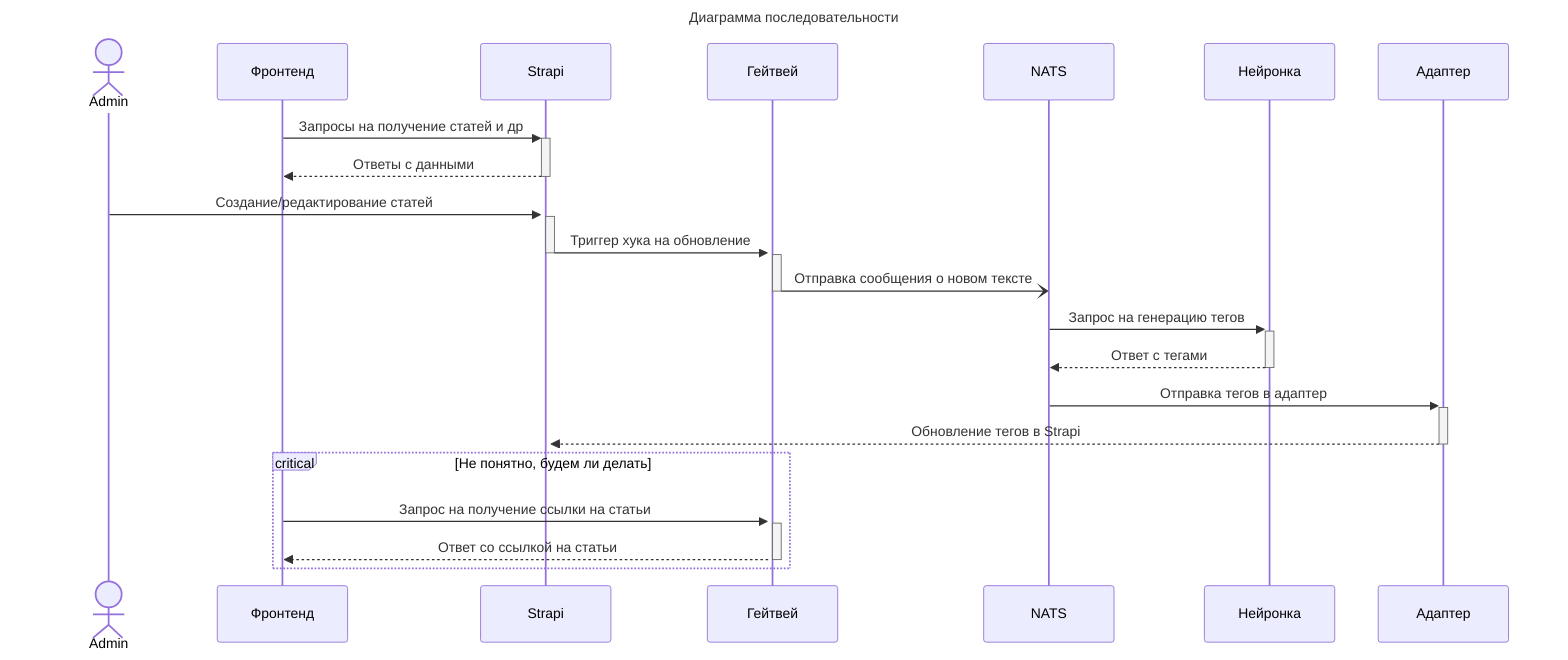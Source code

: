 ---
title: Диаграмма последовательности
---
sequenceDiagram
    actor Admin
    participant Frontend as Фронтенд
    participant Strapi as Strapi
    participant Gateway as Гейтвей
    participant Broker as NATS
    participant AI as Нейронка
    participant Adapter as Адаптер

    Frontend->>+Strapi: Запросы на получение статей и др
    Strapi-->>-Frontend: Ответы с данными

    Admin->>+Strapi: Создание/редактирование статей
    activate Strapi
    Strapi->>+Gateway: Триггер хука на обновление
    deactivate Strapi
    activate Gateway
    Gateway-)Broker: Отправка сообщения о новом тексте
    deactivate Gateway
    Broker->>+AI: Запрос на генерацию тегов
    AI-->>-Broker: Ответ с тегами
    Broker->>+Adapter: Отправка тегов в адаптер
    Adapter-->>-Strapi: Обновление тегов в Strapi

    critical Не понятно, будем ли делать
        Frontend->>+Gateway: Запрос на получение ссылки на статьи
        Gateway-->>-Frontend: Ответ со ссылкой на статьи
    end